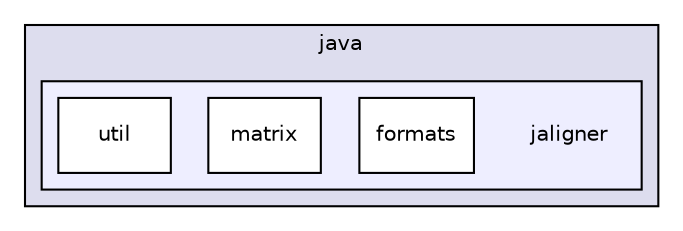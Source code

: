 digraph "java/jaligner" {
  compound=true
  node [ fontsize="10", fontname="Helvetica"];
  edge [ labelfontsize="10", labelfontname="Helvetica"];
  subgraph clusterdir_26f08a9d1141b214acdf9b84b4f0405e {
    graph [ bgcolor="#ddddee", pencolor="black", label="java" fontname="Helvetica", fontsize="10", URL="dir_26f08a9d1141b214acdf9b84b4f0405e.html"]
  subgraph clusterdir_c17c136ee8cc04f76d688c588acae175 {
    graph [ bgcolor="#eeeeff", pencolor="black", label="" URL="dir_c17c136ee8cc04f76d688c588acae175.html"];
    dir_c17c136ee8cc04f76d688c588acae175 [shape=plaintext label="jaligner"];
    dir_740b1ec4dfd134cd3c6e2ca752d7cb87 [shape=box label="formats" color="black" fillcolor="white" style="filled" URL="dir_740b1ec4dfd134cd3c6e2ca752d7cb87.html"];
    dir_87ec6b7438bc98607b14e1ecc17c84f2 [shape=box label="matrix" color="black" fillcolor="white" style="filled" URL="dir_87ec6b7438bc98607b14e1ecc17c84f2.html"];
    dir_feb9f4a7947fd66c73a421328d918b66 [shape=box label="util" color="black" fillcolor="white" style="filled" URL="dir_feb9f4a7947fd66c73a421328d918b66.html"];
  }
  }
}
